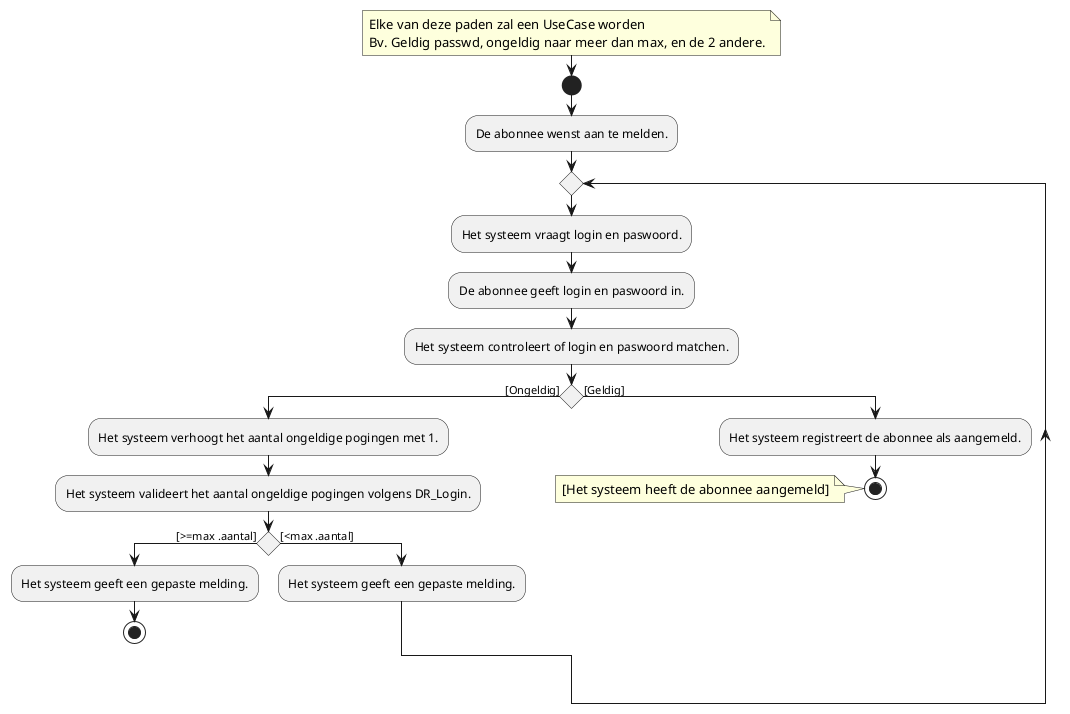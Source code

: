 @startuml AanmeldenAD
note: Elke van deze paden zal een UseCase worden\nBv. Geldig passwd, ongeldig naar meer dan max, en de 2 andere.

start
:De abonnee wenst aan te melden.;
repeat
    :Het systeem vraagt login en paswoord.;
    :De abonnee geeft login en paswoord in.;
    :Het systeem controleert of login en paswoord matchen.;
    if () then ([Ongeldig])
        :Het systeem verhoogt het aantal ongeldige pogingen met 1.;
        :Het systeem valideert het aantal ongeldige pogingen volgens DR_Login.;
        if () then ([>=max .aantal])
            :Het systeem geeft een gepaste melding.;
            stop
        else ([<max .aantal])
            :Het systeem geeft een gepaste melding.;
        endif
    else ([Geldig])
        :Het systeem registreert de abonnee als aangemeld.;
        stop
        note:[Het systeem heeft de abonnee aangemeld]
@enduml


@startuml AanmeldenSSD

actor Abonnee as A
participant Systeem as S

activate A
A -> S++ : startAanmelding()
A -> S : meldAan(login, wachtwoord)
loop "Zolang ongeldig passwd of login"
    A <-- S-- : melding
    A -> S : meldAan(login, wachtwoord)
else "DR_login >= maxAantal"
    A <-- S-- : melding
end
@enduml